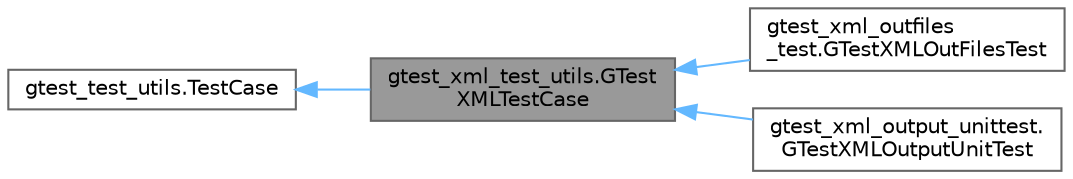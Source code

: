 digraph "gtest_xml_test_utils.GTestXMLTestCase"
{
 // LATEX_PDF_SIZE
  bgcolor="transparent";
  edge [fontname=Helvetica,fontsize=10,labelfontname=Helvetica,labelfontsize=10];
  node [fontname=Helvetica,fontsize=10,shape=box,height=0.2,width=0.4];
  rankdir="LR";
  Node1 [id="Node000001",label="gtest_xml_test_utils.GTest\lXMLTestCase",height=0.2,width=0.4,color="gray40", fillcolor="grey60", style="filled", fontcolor="black",tooltip=" "];
  Node2 -> Node1 [id="edge1_Node000001_Node000002",dir="back",color="steelblue1",style="solid",tooltip=" "];
  Node2 [id="Node000002",label="gtest_test_utils.TestCase",height=0.2,width=0.4,color="gray40", fillcolor="white", style="filled",tooltip=" "];
  Node1 -> Node3 [id="edge2_Node000001_Node000003",dir="back",color="steelblue1",style="solid",tooltip=" "];
  Node3 [id="Node000003",label="gtest_xml_outfiles\l_test.GTestXMLOutFilesTest",height=0.2,width=0.4,color="gray40", fillcolor="white", style="filled",URL="$classgtest__xml__outfiles__test_1_1GTestXMLOutFilesTest.html",tooltip=" "];
  Node1 -> Node4 [id="edge3_Node000001_Node000004",dir="back",color="steelblue1",style="solid",tooltip=" "];
  Node4 [id="Node000004",label="gtest_xml_output_unittest.\lGTestXMLOutputUnitTest",height=0.2,width=0.4,color="gray40", fillcolor="white", style="filled",URL="$classgtest__xml__output__unittest_1_1GTestXMLOutputUnitTest.html",tooltip=" "];
}
